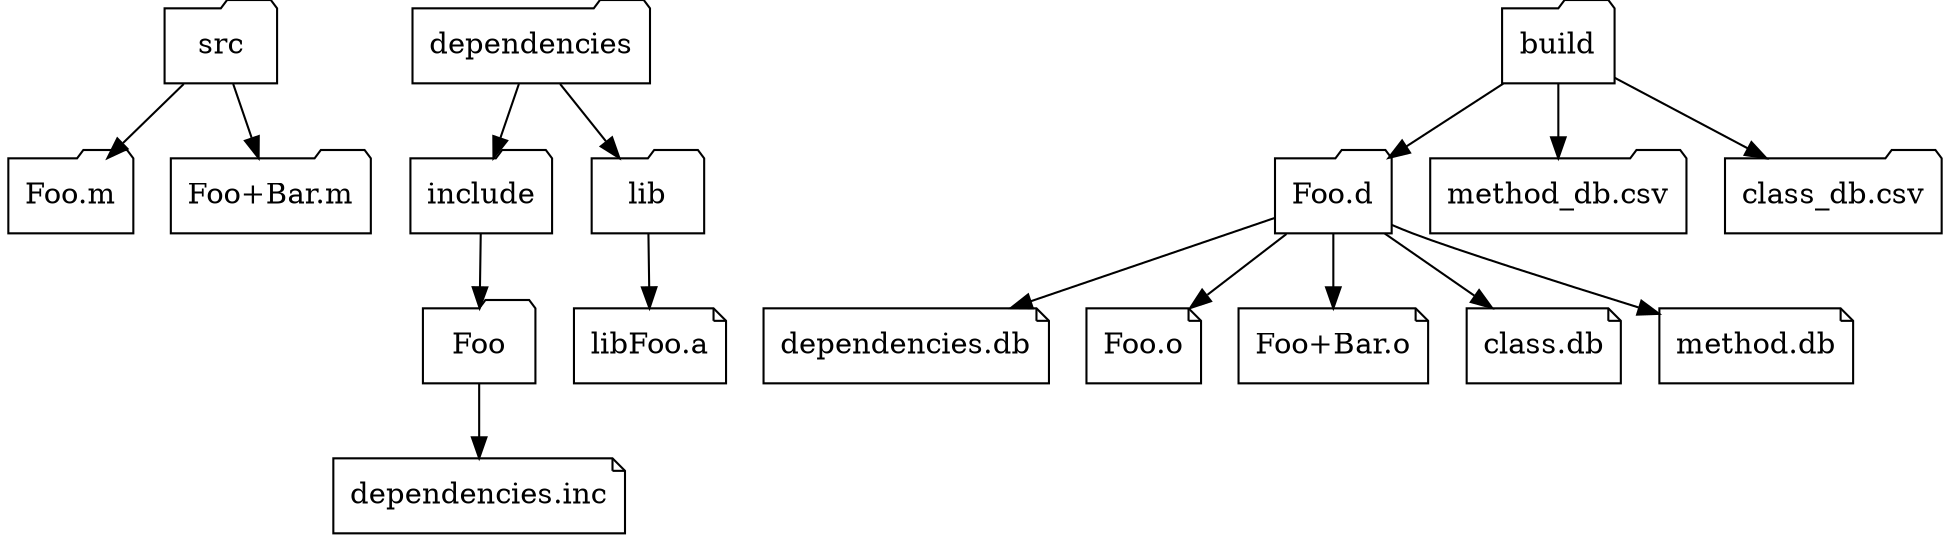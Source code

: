 digraph optimizer {

   node [ shape="folder"]
   "src" -> "Foo.m"
   "src" -> "Foo+Bar.m"

   "dependencies" -> "include" -> "Foo" -> "dependencies.inc"
   "dependencies" -> "lib" -> "libFoo.a"
   "build" -> "Foo.d" -> "dependencies.db"
   "Foo.d" -> "Foo.o"
   "Foo.d" -> "Foo+Bar.o"
   "Foo.d" -> "class.db"
   "Foo.d" -> "method.db"

   "build" -> "method_db.csv"
   "build" -> "class_db.csv"

   "dependencies.inc" [ shape="note"]
   "libFoo.a" [ shape="note"]
   "Foo.o" [ shape="note"]
   "Foo+Bar.o" [ shape="note"]
   "dependencies.db" [ shape="note"]
   "class.db" [ shape="note"]
   "method.db" [ shape="note"]
}